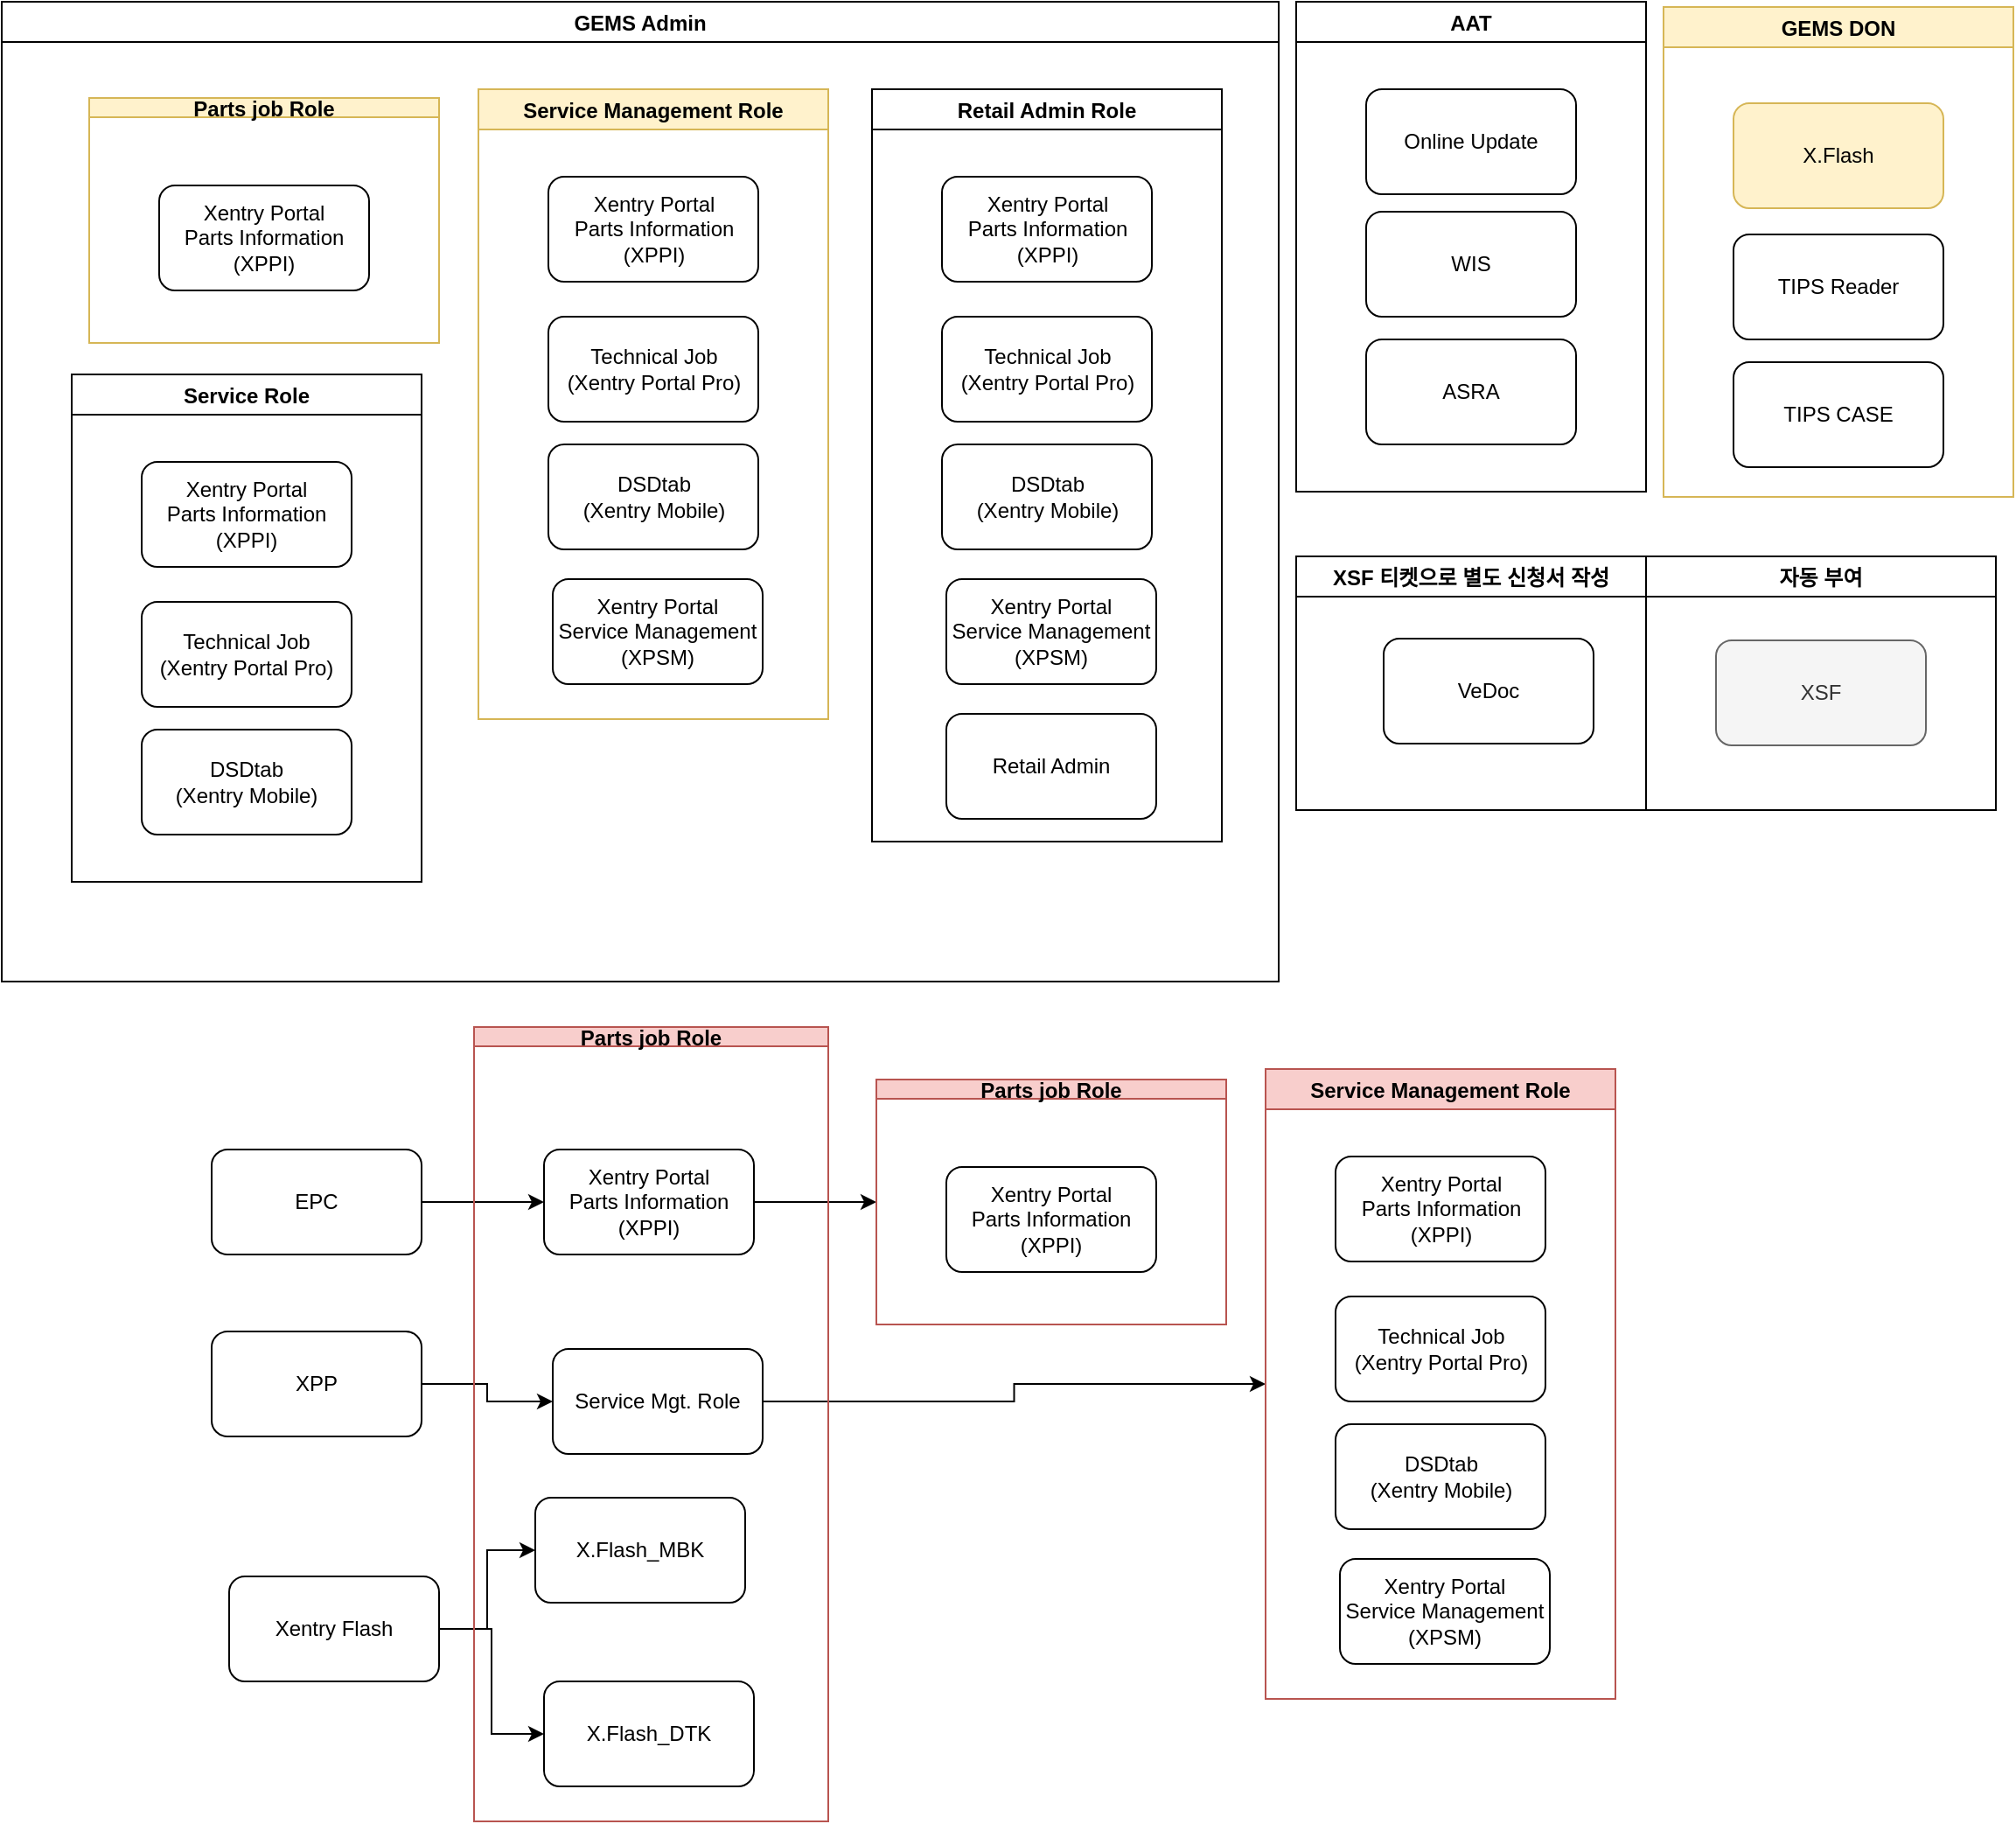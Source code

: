 <mxfile version="10.7.1" type="github"><diagram id="PKEJP1cvS0yh3reMhdoD" name="Page-1"><mxGraphModel dx="1488" dy="1443" grid="1" gridSize="10" guides="1" tooltips="1" connect="1" arrows="1" fold="1" page="1" pageScale="1" pageWidth="1169" pageHeight="827" math="0" shadow="0"><root><mxCell id="0"/><mxCell id="1" parent="0"/><mxCell id="OQRVPlzba7VSs1W67YL--15" value="AAT" style="swimlane;" vertex="1" parent="1"><mxGeometry x="750" y="-60" width="200" height="280" as="geometry"/></mxCell><mxCell id="OQRVPlzba7VSs1W67YL--1" value="Online Update" style="rounded=1;whiteSpace=wrap;html=1;" vertex="1" parent="OQRVPlzba7VSs1W67YL--15"><mxGeometry x="40" y="50" width="120" height="60" as="geometry"/></mxCell><mxCell id="OQRVPlzba7VSs1W67YL--2" value="WIS" style="rounded=1;whiteSpace=wrap;html=1;" vertex="1" parent="OQRVPlzba7VSs1W67YL--15"><mxGeometry x="40" y="120" width="120" height="60" as="geometry"/></mxCell><mxCell id="OQRVPlzba7VSs1W67YL--3" value="ASRA" style="rounded=1;whiteSpace=wrap;html=1;" vertex="1" parent="OQRVPlzba7VSs1W67YL--15"><mxGeometry x="40" y="193" width="120" height="60" as="geometry"/></mxCell><mxCell id="OQRVPlzba7VSs1W67YL--16" value="GEMS Admin" style="swimlane;startSize=23;" vertex="1" parent="1"><mxGeometry x="10" y="-60" width="730" height="560" as="geometry"/></mxCell><mxCell id="OQRVPlzba7VSs1W67YL--29" value="Retail Admin Role" style="swimlane;startSize=23;" vertex="1" parent="OQRVPlzba7VSs1W67YL--16"><mxGeometry x="497.5" y="50" width="200" height="430" as="geometry"/></mxCell><mxCell id="OQRVPlzba7VSs1W67YL--30" value="&lt;div&gt;Xentry Portal &lt;br&gt;&lt;/div&gt;&lt;div&gt;Parts Information (XPPI)&lt;br&gt;&lt;/div&gt;" style="rounded=1;whiteSpace=wrap;html=1;" vertex="1" parent="OQRVPlzba7VSs1W67YL--29"><mxGeometry x="40" y="50" width="120" height="60" as="geometry"/></mxCell><mxCell id="OQRVPlzba7VSs1W67YL--31" value="&lt;div&gt;Technical Job&lt;/div&gt;&lt;div&gt;(Xentry Portal Pro)&lt;br&gt;&lt;/div&gt;" style="rounded=1;whiteSpace=wrap;html=1;" vertex="1" parent="OQRVPlzba7VSs1W67YL--29"><mxGeometry x="40" y="130" width="120" height="60" as="geometry"/></mxCell><mxCell id="OQRVPlzba7VSs1W67YL--32" value="&lt;div&gt;DSDtab&lt;/div&gt;&lt;div&gt;(Xentry Mobile)&lt;br&gt;&lt;/div&gt;" style="rounded=1;whiteSpace=wrap;html=1;" vertex="1" parent="OQRVPlzba7VSs1W67YL--29"><mxGeometry x="40" y="203" width="120" height="60" as="geometry"/></mxCell><mxCell id="OQRVPlzba7VSs1W67YL--33" value="&lt;div&gt;Xentry Portal &lt;br&gt;&lt;/div&gt;&lt;div&gt;Service Management&lt;/div&gt;&lt;div&gt;(XPSM)&lt;br&gt;&lt;/div&gt;" style="rounded=1;whiteSpace=wrap;html=1;" vertex="1" parent="OQRVPlzba7VSs1W67YL--29"><mxGeometry x="42.5" y="280" width="120" height="60" as="geometry"/></mxCell><mxCell id="OQRVPlzba7VSs1W67YL--14" value="Retail Admin" style="rounded=1;whiteSpace=wrap;html=1;" vertex="1" parent="OQRVPlzba7VSs1W67YL--29"><mxGeometry x="42.5" y="357" width="120" height="60" as="geometry"/></mxCell><mxCell id="OQRVPlzba7VSs1W67YL--24" value="Service Management Role" style="swimlane;startSize=23;fillColor=#fff2cc;strokeColor=#d6b656;" vertex="1" parent="OQRVPlzba7VSs1W67YL--16"><mxGeometry x="272.5" y="50" width="200" height="360" as="geometry"/></mxCell><mxCell id="OQRVPlzba7VSs1W67YL--25" value="&lt;div&gt;Xentry Portal &lt;br&gt;&lt;/div&gt;&lt;div&gt;Parts Information (XPPI)&lt;br&gt;&lt;/div&gt;" style="rounded=1;whiteSpace=wrap;html=1;" vertex="1" parent="OQRVPlzba7VSs1W67YL--24"><mxGeometry x="40" y="50" width="120" height="60" as="geometry"/></mxCell><mxCell id="OQRVPlzba7VSs1W67YL--26" value="&lt;div&gt;Technical Job&lt;/div&gt;&lt;div&gt;(Xentry Portal Pro)&lt;br&gt;&lt;/div&gt;" style="rounded=1;whiteSpace=wrap;html=1;" vertex="1" parent="OQRVPlzba7VSs1W67YL--24"><mxGeometry x="40" y="130" width="120" height="60" as="geometry"/></mxCell><mxCell id="OQRVPlzba7VSs1W67YL--27" value="&lt;div&gt;DSDtab&lt;/div&gt;&lt;div&gt;(Xentry Mobile)&lt;br&gt;&lt;/div&gt;" style="rounded=1;whiteSpace=wrap;html=1;" vertex="1" parent="OQRVPlzba7VSs1W67YL--24"><mxGeometry x="40" y="203" width="120" height="60" as="geometry"/></mxCell><mxCell id="OQRVPlzba7VSs1W67YL--12" value="&lt;div&gt;Xentry Portal &lt;br&gt;&lt;/div&gt;&lt;div&gt;Service Management&lt;/div&gt;&lt;div&gt;(XPSM)&lt;br&gt;&lt;/div&gt;" style="rounded=1;whiteSpace=wrap;html=1;" vertex="1" parent="OQRVPlzba7VSs1W67YL--24"><mxGeometry x="42.5" y="280" width="120" height="60" as="geometry"/></mxCell><mxCell id="OQRVPlzba7VSs1W67YL--21" value="Parts job Role" style="swimlane;startSize=11;fillColor=#fff2cc;strokeColor=#d6b656;" vertex="1" parent="OQRVPlzba7VSs1W67YL--16"><mxGeometry x="50" y="55" width="200" height="140" as="geometry"/></mxCell><mxCell id="OQRVPlzba7VSs1W67YL--5" value="&lt;div&gt;Xentry Portal &lt;br&gt;&lt;/div&gt;&lt;div&gt;Parts Information (XPPI)&lt;br&gt;&lt;/div&gt;" style="rounded=1;whiteSpace=wrap;html=1;" vertex="1" parent="OQRVPlzba7VSs1W67YL--21"><mxGeometry x="40" y="50" width="120" height="60" as="geometry"/></mxCell><mxCell id="OQRVPlzba7VSs1W67YL--22" value="Service Role" style="swimlane;startSize=23;" vertex="1" parent="OQRVPlzba7VSs1W67YL--16"><mxGeometry x="40" y="213" width="200" height="290" as="geometry"/></mxCell><mxCell id="OQRVPlzba7VSs1W67YL--23" value="&lt;div&gt;Xentry Portal &lt;br&gt;&lt;/div&gt;&lt;div&gt;Parts Information (XPPI)&lt;br&gt;&lt;/div&gt;" style="rounded=1;whiteSpace=wrap;html=1;" vertex="1" parent="OQRVPlzba7VSs1W67YL--22"><mxGeometry x="40" y="50" width="120" height="60" as="geometry"/></mxCell><mxCell id="OQRVPlzba7VSs1W67YL--11" value="&lt;div&gt;Technical Job&lt;/div&gt;&lt;div&gt;(Xentry Portal Pro)&lt;br&gt;&lt;/div&gt;" style="rounded=1;whiteSpace=wrap;html=1;" vertex="1" parent="OQRVPlzba7VSs1W67YL--22"><mxGeometry x="40" y="130" width="120" height="60" as="geometry"/></mxCell><mxCell id="OQRVPlzba7VSs1W67YL--13" value="&lt;div&gt;DSDtab&lt;/div&gt;&lt;div&gt;(Xentry Mobile)&lt;br&gt;&lt;/div&gt;" style="rounded=1;whiteSpace=wrap;html=1;" vertex="1" parent="OQRVPlzba7VSs1W67YL--22"><mxGeometry x="40" y="203" width="120" height="60" as="geometry"/></mxCell><mxCell id="OQRVPlzba7VSs1W67YL--17" value="GEMS DON" style="swimlane;startSize=23;fillColor=#fff2cc;strokeColor=#d6b656;" vertex="1" parent="1"><mxGeometry x="960" y="-57" width="200" height="280" as="geometry"/></mxCell><mxCell id="OQRVPlzba7VSs1W67YL--18" value="&lt;div&gt;X.Flash&lt;br&gt;&lt;/div&gt;" style="rounded=1;whiteSpace=wrap;html=1;fillColor=#fff2cc;strokeColor=#d6b656;" vertex="1" parent="OQRVPlzba7VSs1W67YL--17"><mxGeometry x="40" y="55" width="120" height="60" as="geometry"/></mxCell><mxCell id="OQRVPlzba7VSs1W67YL--19" value="TIPS Reader" style="rounded=1;whiteSpace=wrap;html=1;" vertex="1" parent="OQRVPlzba7VSs1W67YL--17"><mxGeometry x="40" y="130" width="120" height="60" as="geometry"/></mxCell><mxCell id="OQRVPlzba7VSs1W67YL--20" value="TIPS CASE" style="rounded=1;whiteSpace=wrap;html=1;" vertex="1" parent="OQRVPlzba7VSs1W67YL--17"><mxGeometry x="40" y="203" width="120" height="60" as="geometry"/></mxCell><mxCell id="OQRVPlzba7VSs1W67YL--34" value="자동 부여" style="swimlane;startSize=23;" vertex="1" parent="1"><mxGeometry x="950" y="257" width="200" height="145" as="geometry"/></mxCell><mxCell id="OQRVPlzba7VSs1W67YL--28" value="XSF" style="rounded=1;whiteSpace=wrap;html=1;fillColor=#f5f5f5;strokeColor=#666666;fontColor=#333333;" vertex="1" parent="OQRVPlzba7VSs1W67YL--34"><mxGeometry x="40" y="48" width="120" height="60" as="geometry"/></mxCell><mxCell id="OQRVPlzba7VSs1W67YL--38" value="XSF 티켓으로 별도 신청서 작성" style="swimlane;startSize=23;" vertex="1" parent="1"><mxGeometry x="750" y="257" width="200" height="145" as="geometry"/></mxCell><mxCell id="OQRVPlzba7VSs1W67YL--7" value="VeDoc" style="rounded=1;whiteSpace=wrap;html=1;" vertex="1" parent="OQRVPlzba7VSs1W67YL--38"><mxGeometry x="50" y="47" width="120" height="60" as="geometry"/></mxCell><mxCell id="OQRVPlzba7VSs1W67YL--53" style="edgeStyle=orthogonalEdgeStyle;rounded=0;orthogonalLoop=1;jettySize=auto;html=1;exitX=1;exitY=0.5;exitDx=0;exitDy=0;entryX=0;entryY=0.5;entryDx=0;entryDy=0;" edge="1" parent="1" source="OQRVPlzba7VSs1W67YL--40" target="OQRVPlzba7VSs1W67YL--51"><mxGeometry relative="1" as="geometry"/></mxCell><mxCell id="OQRVPlzba7VSs1W67YL--42" style="edgeStyle=orthogonalEdgeStyle;rounded=0;orthogonalLoop=1;jettySize=auto;html=1;exitX=1;exitY=0.5;exitDx=0;exitDy=0;" edge="1" parent="1" source="OQRVPlzba7VSs1W67YL--41" target="OQRVPlzba7VSs1W67YL--40"><mxGeometry relative="1" as="geometry"/></mxCell><mxCell id="OQRVPlzba7VSs1W67YL--41" value="EPC" style="rounded=1;whiteSpace=wrap;html=1;" vertex="1" parent="1"><mxGeometry x="130" y="596" width="120" height="60" as="geometry"/></mxCell><mxCell id="OQRVPlzba7VSs1W67YL--45" style="edgeStyle=orthogonalEdgeStyle;rounded=0;orthogonalLoop=1;jettySize=auto;html=1;exitX=1;exitY=0.5;exitDx=0;exitDy=0;" edge="1" parent="1" source="OQRVPlzba7VSs1W67YL--43" target="OQRVPlzba7VSs1W67YL--44"><mxGeometry relative="1" as="geometry"/></mxCell><mxCell id="OQRVPlzba7VSs1W67YL--43" value="XPP" style="rounded=1;whiteSpace=wrap;html=1;" vertex="1" parent="1"><mxGeometry x="130" y="700" width="120" height="60" as="geometry"/></mxCell><mxCell id="OQRVPlzba7VSs1W67YL--59" style="edgeStyle=orthogonalEdgeStyle;rounded=0;orthogonalLoop=1;jettySize=auto;html=1;exitX=1;exitY=0.5;exitDx=0;exitDy=0;entryX=0;entryY=0.5;entryDx=0;entryDy=0;" edge="1" parent="1" source="OQRVPlzba7VSs1W67YL--44" target="OQRVPlzba7VSs1W67YL--54"><mxGeometry relative="1" as="geometry"/></mxCell><mxCell id="OQRVPlzba7VSs1W67YL--49" style="edgeStyle=orthogonalEdgeStyle;rounded=0;orthogonalLoop=1;jettySize=auto;html=1;exitX=1;exitY=0.5;exitDx=0;exitDy=0;" edge="1" parent="1" source="OQRVPlzba7VSs1W67YL--46" target="OQRVPlzba7VSs1W67YL--47"><mxGeometry relative="1" as="geometry"/></mxCell><mxCell id="OQRVPlzba7VSs1W67YL--50" style="edgeStyle=orthogonalEdgeStyle;rounded=0;orthogonalLoop=1;jettySize=auto;html=1;exitX=1;exitY=0.5;exitDx=0;exitDy=0;" edge="1" parent="1" source="OQRVPlzba7VSs1W67YL--46" target="OQRVPlzba7VSs1W67YL--48"><mxGeometry relative="1" as="geometry"/></mxCell><mxCell id="OQRVPlzba7VSs1W67YL--46" value="Xentry Flash" style="rounded=1;whiteSpace=wrap;html=1;" vertex="1" parent="1"><mxGeometry x="140" y="840" width="120" height="60" as="geometry"/></mxCell><mxCell id="OQRVPlzba7VSs1W67YL--51" value="Parts job Role" style="swimlane;startSize=11;fillColor=#f8cecc;strokeColor=#b85450;" vertex="1" parent="1"><mxGeometry x="510" y="556" width="200" height="140" as="geometry"/></mxCell><mxCell id="OQRVPlzba7VSs1W67YL--52" value="&lt;div&gt;Xentry Portal &lt;br&gt;&lt;/div&gt;&lt;div&gt;Parts Information (XPPI)&lt;br&gt;&lt;/div&gt;" style="rounded=1;whiteSpace=wrap;html=1;" vertex="1" parent="OQRVPlzba7VSs1W67YL--51"><mxGeometry x="40" y="50" width="120" height="60" as="geometry"/></mxCell><mxCell id="OQRVPlzba7VSs1W67YL--54" value="Service Management Role" style="swimlane;startSize=23;fillColor=#f8cecc;strokeColor=#b85450;" vertex="1" parent="1"><mxGeometry x="732.5" y="550" width="200" height="360" as="geometry"/></mxCell><mxCell id="OQRVPlzba7VSs1W67YL--55" value="&lt;div&gt;Xentry Portal &lt;br&gt;&lt;/div&gt;&lt;div&gt;Parts Information (XPPI)&lt;br&gt;&lt;/div&gt;" style="rounded=1;whiteSpace=wrap;html=1;" vertex="1" parent="OQRVPlzba7VSs1W67YL--54"><mxGeometry x="40" y="50" width="120" height="60" as="geometry"/></mxCell><mxCell id="OQRVPlzba7VSs1W67YL--56" value="&lt;div&gt;Technical Job&lt;/div&gt;&lt;div&gt;(Xentry Portal Pro)&lt;br&gt;&lt;/div&gt;" style="rounded=1;whiteSpace=wrap;html=1;" vertex="1" parent="OQRVPlzba7VSs1W67YL--54"><mxGeometry x="40" y="130" width="120" height="60" as="geometry"/></mxCell><mxCell id="OQRVPlzba7VSs1W67YL--57" value="&lt;div&gt;DSDtab&lt;/div&gt;&lt;div&gt;(Xentry Mobile)&lt;br&gt;&lt;/div&gt;" style="rounded=1;whiteSpace=wrap;html=1;" vertex="1" parent="OQRVPlzba7VSs1W67YL--54"><mxGeometry x="40" y="203" width="120" height="60" as="geometry"/></mxCell><mxCell id="OQRVPlzba7VSs1W67YL--58" value="&lt;div&gt;Xentry Portal &lt;br&gt;&lt;/div&gt;&lt;div&gt;Service Management&lt;/div&gt;&lt;div&gt;(XPSM)&lt;br&gt;&lt;/div&gt;" style="rounded=1;whiteSpace=wrap;html=1;" vertex="1" parent="OQRVPlzba7VSs1W67YL--54"><mxGeometry x="42.5" y="280" width="120" height="60" as="geometry"/></mxCell><mxCell id="OQRVPlzba7VSs1W67YL--75" value="Parts job Role" style="swimlane;startSize=11;fillColor=#f8cecc;strokeColor=#b85450;" vertex="1" parent="1"><mxGeometry x="280" y="526" width="202.5" height="454" as="geometry"/></mxCell><mxCell id="OQRVPlzba7VSs1W67YL--40" value="&lt;div&gt;Xentry Portal &lt;br&gt;&lt;/div&gt;&lt;div&gt;Parts Information (XPPI)&lt;br&gt;&lt;/div&gt;" style="rounded=1;whiteSpace=wrap;html=1;" vertex="1" parent="OQRVPlzba7VSs1W67YL--75"><mxGeometry x="40" y="70" width="120" height="60" as="geometry"/></mxCell><mxCell id="OQRVPlzba7VSs1W67YL--44" value="Service Mgt. Role" style="rounded=1;whiteSpace=wrap;html=1;" vertex="1" parent="OQRVPlzba7VSs1W67YL--75"><mxGeometry x="45" y="184" width="120" height="60" as="geometry"/></mxCell><mxCell id="OQRVPlzba7VSs1W67YL--47" value="X.Flash_MBK" style="rounded=1;whiteSpace=wrap;html=1;" vertex="1" parent="OQRVPlzba7VSs1W67YL--75"><mxGeometry x="35" y="269" width="120" height="60" as="geometry"/></mxCell><mxCell id="OQRVPlzba7VSs1W67YL--48" value="X.Flash_DTK" style="rounded=1;whiteSpace=wrap;html=1;" vertex="1" parent="OQRVPlzba7VSs1W67YL--75"><mxGeometry x="40" y="374" width="120" height="60" as="geometry"/></mxCell></root></mxGraphModel></diagram></mxfile>